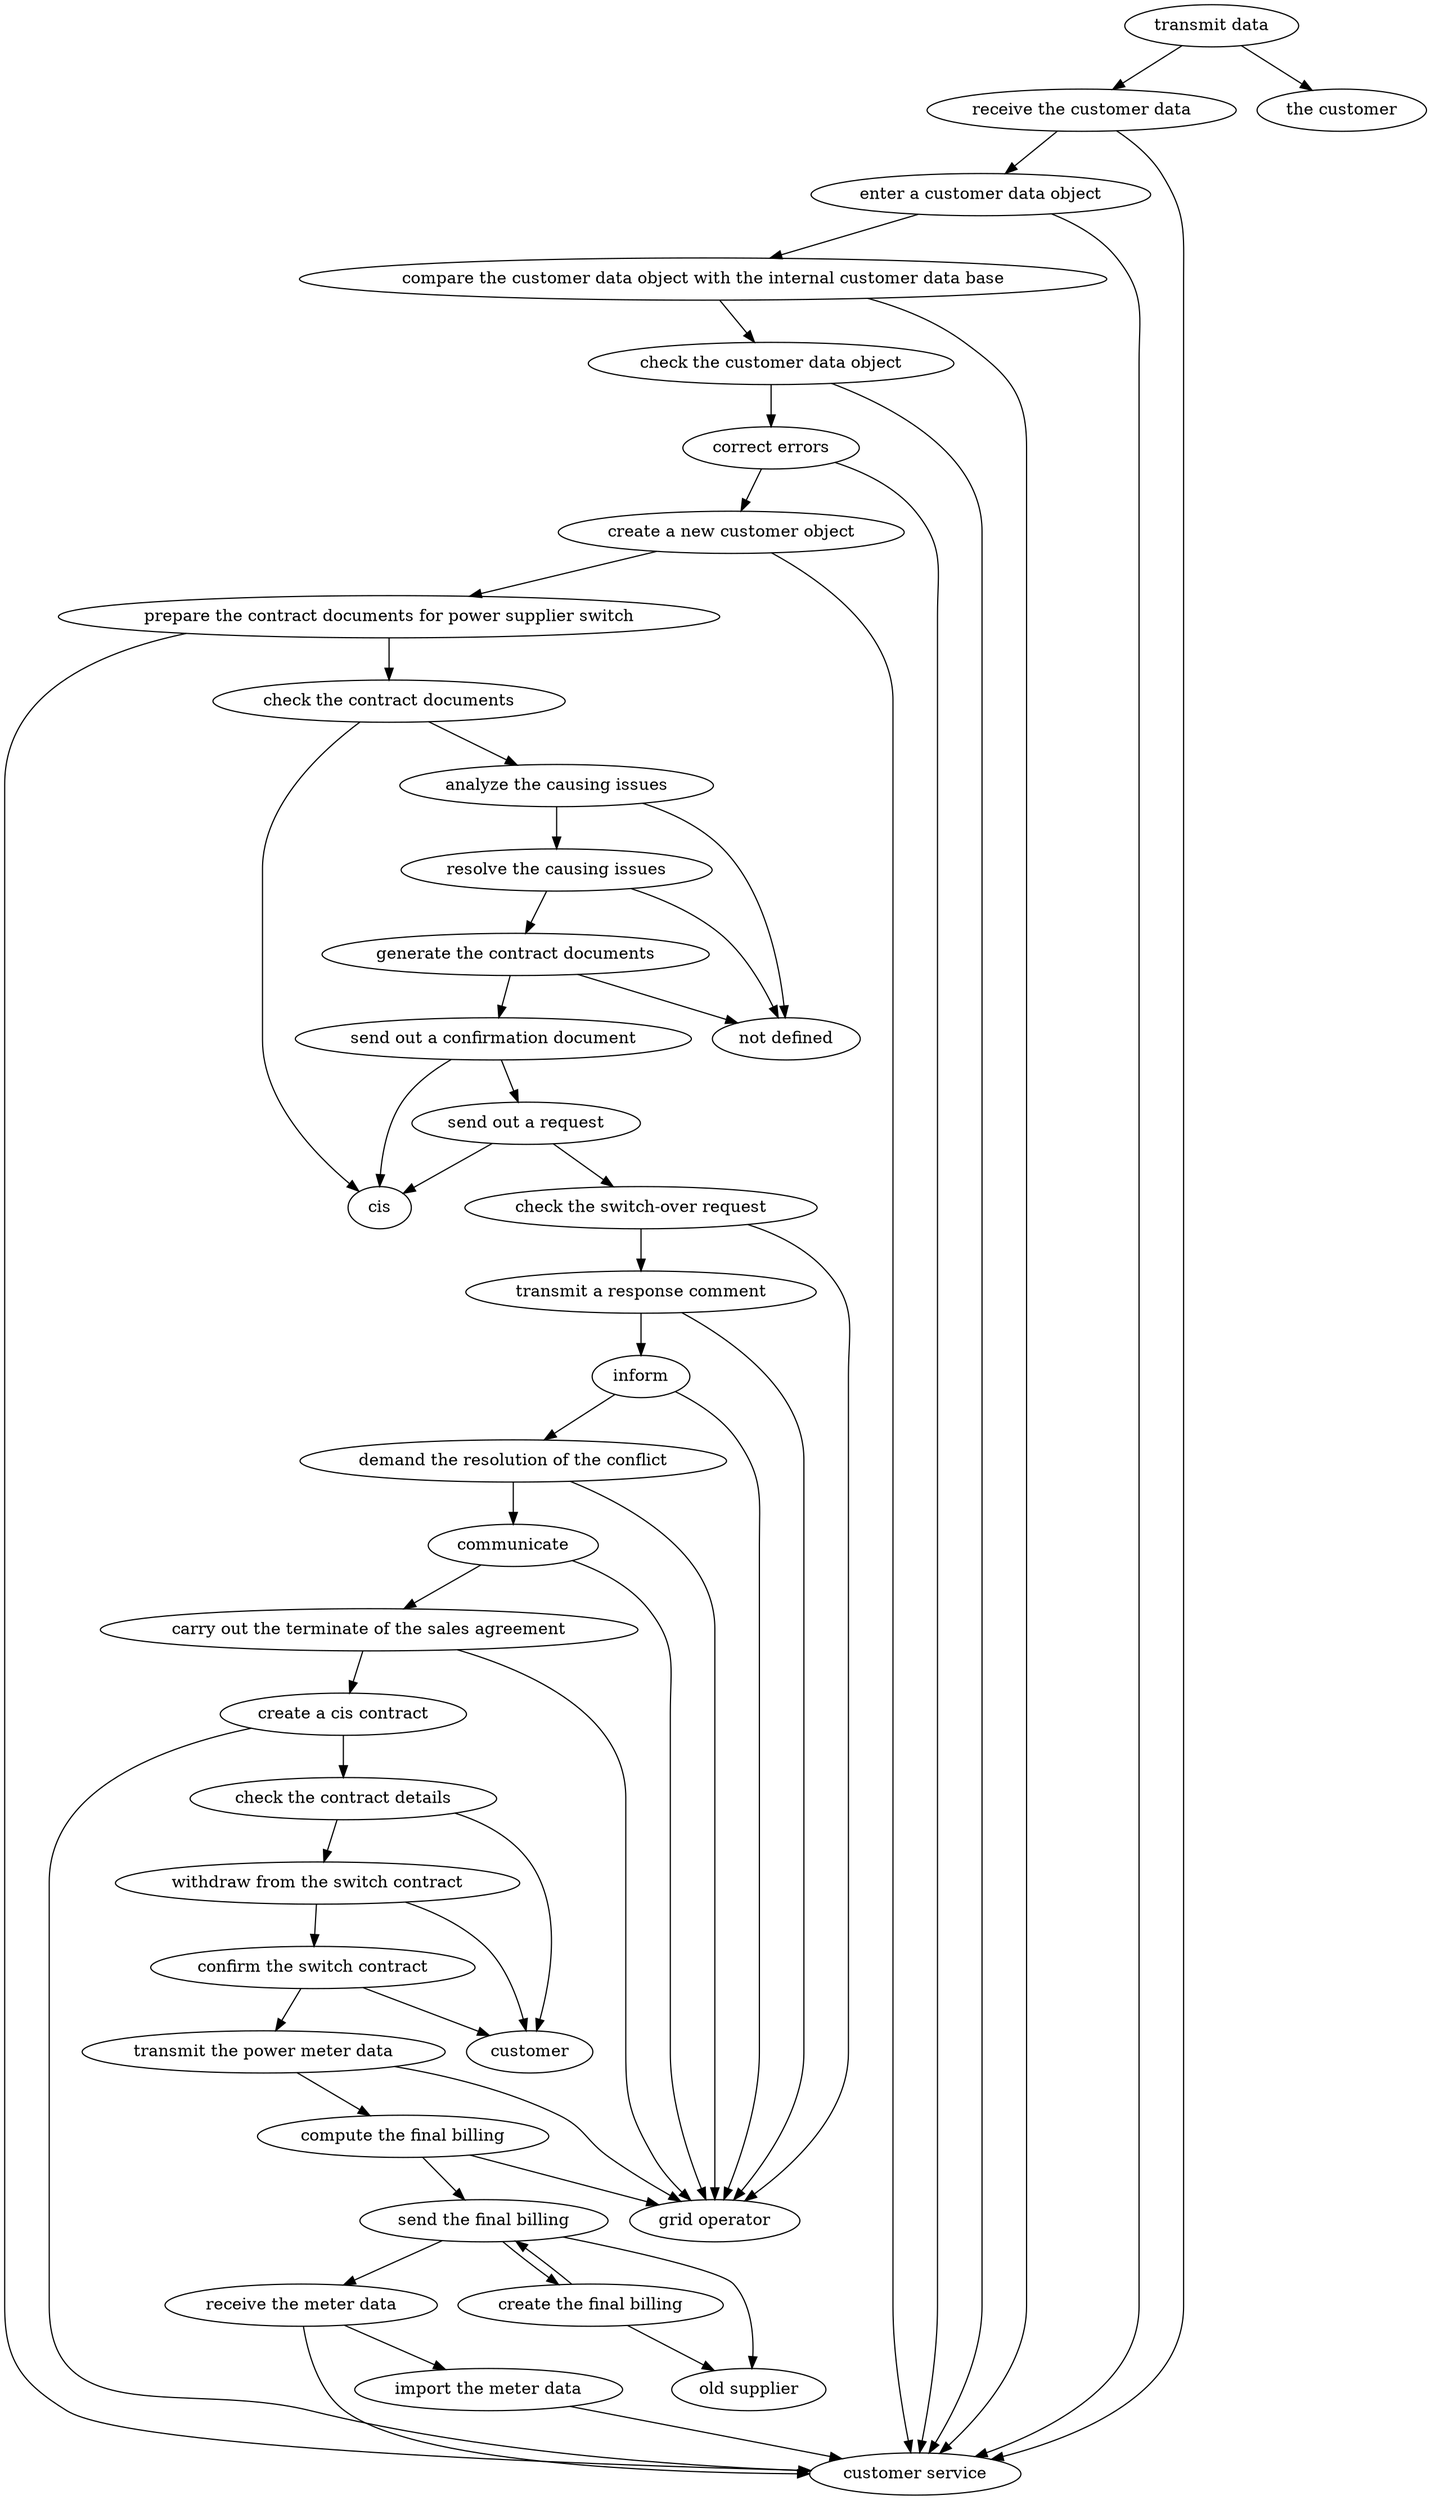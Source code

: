 strict digraph "doc-2.2" {
	graph [name="doc-2.2"];
	"transmit data"	[attrs="{'type': 'Activity', 'label': 'transmit data'}"];
	"receive the customer data"	[attrs="{'type': 'Activity', 'label': 'receive the customer data'}"];
	"transmit data" -> "receive the customer data"	[attrs="{'type': 'flow', 'label': 'flow'}"];
	"the customer"	[attrs="{'type': 'Actor', 'label': 'the customer'}"];
	"transmit data" -> "the customer"	[attrs="{'type': 'actor performer', 'label': 'actor performer'}"];
	"enter a customer data object"	[attrs="{'type': 'Activity', 'label': 'enter a customer data object'}"];
	"receive the customer data" -> "enter a customer data object"	[attrs="{'type': 'flow', 'label': 'flow'}"];
	"customer service"	[attrs="{'type': 'Actor', 'label': 'customer service'}"];
	"receive the customer data" -> "customer service"	[attrs="{'type': 'actor performer', 'label': 'actor performer'}"];
	"compare the customer data object with the internal customer data base"	[attrs="{'type': 'Activity', 'label': 'compare the customer data object with the internal customer data base'}"];
	"enter a customer data object" -> "compare the customer data object with the internal customer data base"	[attrs="{'type': 'flow', 'label': 'flow'}"];
	"enter a customer data object" -> "customer service"	[attrs="{'type': 'actor performer', 'label': 'actor performer'}"];
	"check the customer data object"	[attrs="{'type': 'Activity', 'label': 'check the customer data object'}"];
	"compare the customer data object with the internal customer data base" -> "check the customer data object"	[attrs="{'type': 'flow', 'label': 'flow'}"];
	"compare the customer data object with the internal customer data base" -> "customer service"	[attrs="{'type': 'actor performer', 'label': 'actor performer'}"];
	"correct errors"	[attrs="{'type': 'Activity', 'label': 'correct errors'}"];
	"check the customer data object" -> "correct errors"	[attrs="{'type': 'flow', 'label': 'flow'}"];
	"check the customer data object" -> "customer service"	[attrs="{'type': 'actor performer', 'label': 'actor performer'}"];
	"create a new customer object"	[attrs="{'type': 'Activity', 'label': 'create a new customer object'}"];
	"correct errors" -> "create a new customer object"	[attrs="{'type': 'flow', 'label': 'flow'}"];
	"correct errors" -> "customer service"	[attrs="{'type': 'actor performer', 'label': 'actor performer'}"];
	"prepare the contract documents for power supplier switch"	[attrs="{'type': 'Activity', 'label': 'prepare the contract documents for power supplier switch'}"];
	"create a new customer object" -> "prepare the contract documents for power supplier switch"	[attrs="{'type': 'flow', 'label': 'flow'}"];
	"create a new customer object" -> "customer service"	[attrs="{'type': 'actor performer', 'label': 'actor performer'}"];
	"check the contract documents"	[attrs="{'type': 'Activity', 'label': 'check the contract documents'}"];
	"prepare the contract documents for power supplier switch" -> "check the contract documents"	[attrs="{'type': 'flow', 'label': 'flow'}"];
	"prepare the contract documents for power supplier switch" -> "customer service"	[attrs="{'type': 'actor performer', 'label': 'actor performer'}"];
	"analyze the causing issues"	[attrs="{'type': 'Activity', 'label': 'analyze the causing issues'}"];
	"check the contract documents" -> "analyze the causing issues"	[attrs="{'type': 'flow', 'label': 'flow'}"];
	cis	[attrs="{'type': 'Actor', 'label': 'cis'}"];
	"check the contract documents" -> cis	[attrs="{'type': 'actor performer', 'label': 'actor performer'}"];
	"resolve the causing issues"	[attrs="{'type': 'Activity', 'label': 'resolve the causing issues'}"];
	"analyze the causing issues" -> "resolve the causing issues"	[attrs="{'type': 'flow', 'label': 'flow'}"];
	"not defined"	[attrs="{'type': 'Actor', 'label': 'not defined'}"];
	"analyze the causing issues" -> "not defined"	[attrs="{'type': 'actor performer', 'label': 'actor performer'}"];
	"generate the contract documents"	[attrs="{'type': 'Activity', 'label': 'generate the contract documents'}"];
	"resolve the causing issues" -> "generate the contract documents"	[attrs="{'type': 'flow', 'label': 'flow'}"];
	"resolve the causing issues" -> "not defined"	[attrs="{'type': 'actor performer', 'label': 'actor performer'}"];
	"send out a confirmation document"	[attrs="{'type': 'Activity', 'label': 'send out a confirmation document'}"];
	"generate the contract documents" -> "send out a confirmation document"	[attrs="{'type': 'flow', 'label': 'flow'}"];
	"generate the contract documents" -> "not defined"	[attrs="{'type': 'actor performer', 'label': 'actor performer'}"];
	"send out a request"	[attrs="{'type': 'Activity', 'label': 'send out a request'}"];
	"send out a confirmation document" -> "send out a request"	[attrs="{'type': 'flow', 'label': 'flow'}"];
	"send out a confirmation document" -> cis	[attrs="{'type': 'actor performer', 'label': 'actor performer'}"];
	"check the switch-over request"	[attrs="{'type': 'Activity', 'label': 'check the switch-over request'}"];
	"send out a request" -> "check the switch-over request"	[attrs="{'type': 'flow', 'label': 'flow'}"];
	"send out a request" -> cis	[attrs="{'type': 'actor performer', 'label': 'actor performer'}"];
	"transmit a response comment"	[attrs="{'type': 'Activity', 'label': 'transmit a response comment'}"];
	"check the switch-over request" -> "transmit a response comment"	[attrs="{'type': 'flow', 'label': 'flow'}"];
	"grid operator"	[attrs="{'type': 'Actor', 'label': 'grid operator'}"];
	"check the switch-over request" -> "grid operator"	[attrs="{'type': 'actor performer', 'label': 'actor performer'}"];
	inform	[attrs="{'type': 'Activity', 'label': 'inform'}"];
	"transmit a response comment" -> inform	[attrs="{'type': 'flow', 'label': 'flow'}"];
	"transmit a response comment" -> "grid operator"	[attrs="{'type': 'actor performer', 'label': 'actor performer'}"];
	"demand the resolution of the conflict"	[attrs="{'type': 'Activity', 'label': 'demand the resolution of the conflict'}"];
	inform -> "demand the resolution of the conflict"	[attrs="{'type': 'flow', 'label': 'flow'}"];
	inform -> "grid operator"	[attrs="{'type': 'actor performer', 'label': 'actor performer'}"];
	communicate	[attrs="{'type': 'Activity', 'label': 'communicate'}"];
	"demand the resolution of the conflict" -> communicate	[attrs="{'type': 'flow', 'label': 'flow'}"];
	"demand the resolution of the conflict" -> "grid operator"	[attrs="{'type': 'actor performer', 'label': 'actor performer'}"];
	"carry out the terminate of the sales agreement"	[attrs="{'type': 'Activity', 'label': 'carry out the terminate of the sales agreement'}"];
	communicate -> "carry out the terminate of the sales agreement"	[attrs="{'type': 'flow', 'label': 'flow'}"];
	communicate -> "grid operator"	[attrs="{'type': 'actor performer', 'label': 'actor performer'}"];
	"create a cis contract"	[attrs="{'type': 'Activity', 'label': 'create a cis contract'}"];
	"carry out the terminate of the sales agreement" -> "create a cis contract"	[attrs="{'type': 'flow', 'label': 'flow'}"];
	"carry out the terminate of the sales agreement" -> "grid operator"	[attrs="{'type': 'actor performer', 'label': 'actor performer'}"];
	"check the contract details"	[attrs="{'type': 'Activity', 'label': 'check the contract details'}"];
	"create a cis contract" -> "check the contract details"	[attrs="{'type': 'flow', 'label': 'flow'}"];
	"create a cis contract" -> "customer service"	[attrs="{'type': 'actor performer', 'label': 'actor performer'}"];
	"withdraw from the switch contract"	[attrs="{'type': 'Activity', 'label': 'withdraw from the switch contract'}"];
	"check the contract details" -> "withdraw from the switch contract"	[attrs="{'type': 'flow', 'label': 'flow'}"];
	customer	[attrs="{'type': 'Actor', 'label': 'customer'}"];
	"check the contract details" -> customer	[attrs="{'type': 'actor performer', 'label': 'actor performer'}"];
	"confirm the switch contract"	[attrs="{'type': 'Activity', 'label': 'confirm the switch contract'}"];
	"withdraw from the switch contract" -> "confirm the switch contract"	[attrs="{'type': 'flow', 'label': 'flow'}"];
	"withdraw from the switch contract" -> customer	[attrs="{'type': 'actor performer', 'label': 'actor performer'}"];
	"transmit the power meter data"	[attrs="{'type': 'Activity', 'label': 'transmit the power meter data'}"];
	"confirm the switch contract" -> "transmit the power meter data"	[attrs="{'type': 'flow', 'label': 'flow'}"];
	"confirm the switch contract" -> customer	[attrs="{'type': 'actor performer', 'label': 'actor performer'}"];
	"compute the final billing"	[attrs="{'type': 'Activity', 'label': 'compute the final billing'}"];
	"transmit the power meter data" -> "compute the final billing"	[attrs="{'type': 'flow', 'label': 'flow'}"];
	"transmit the power meter data" -> "grid operator"	[attrs="{'type': 'actor performer', 'label': 'actor performer'}"];
	"send the final billing"	[attrs="{'type': 'Activity', 'label': 'send the final billing'}"];
	"compute the final billing" -> "send the final billing"	[attrs="{'type': 'flow', 'label': 'flow'}"];
	"compute the final billing" -> "grid operator"	[attrs="{'type': 'actor performer', 'label': 'actor performer'}"];
	"create the final billing"	[attrs="{'type': 'Activity', 'label': 'create the final billing'}"];
	"send the final billing" -> "create the final billing"	[attrs="{'type': 'flow', 'label': 'flow'}"];
	"receive the meter data"	[attrs="{'type': 'Activity', 'label': 'receive the meter data'}"];
	"send the final billing" -> "receive the meter data"	[attrs="{'type': 'flow', 'label': 'flow'}"];
	"old supplier"	[attrs="{'type': 'Actor', 'label': 'old supplier'}"];
	"send the final billing" -> "old supplier"	[attrs="{'type': 'actor performer', 'label': 'actor performer'}"];
	"create the final billing" -> "send the final billing"	[attrs="{'type': 'flow', 'label': 'flow'}"];
	"create the final billing" -> "old supplier"	[attrs="{'type': 'actor performer', 'label': 'actor performer'}"];
	"import the meter data"	[attrs="{'type': 'Activity', 'label': 'import the meter data'}"];
	"receive the meter data" -> "import the meter data"	[attrs="{'type': 'flow', 'label': 'flow'}"];
	"receive the meter data" -> "customer service"	[attrs="{'type': 'actor performer', 'label': 'actor performer'}"];
	"import the meter data" -> "customer service"	[attrs="{'type': 'actor performer', 'label': 'actor performer'}"];
}
